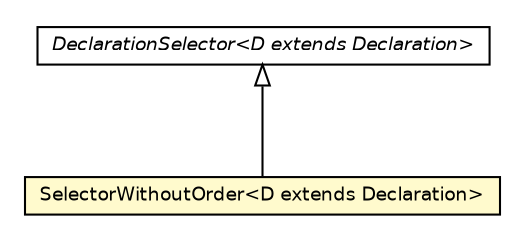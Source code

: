 #!/usr/local/bin/dot
#
# Class diagram 
# Generated by UMLGraph version 5.2 (http://www.umlgraph.org/)
#

digraph G {
	edge [fontname="Helvetica",fontsize=10,labelfontname="Helvetica",labelfontsize=10];
	node [fontname="Helvetica",fontsize=10,shape=plaintext];
	nodesep=0.25;
	ranksep=0.5;
	// chameleon.core.lookup.SelectorWithoutOrder<D extends chameleon.core.declaration.Declaration>
	c10562 [label=<<table title="chameleon.core.lookup.SelectorWithoutOrder" border="0" cellborder="1" cellspacing="0" cellpadding="2" port="p" bgcolor="lemonChiffon" href="./SelectorWithoutOrder.html">
		<tr><td><table border="0" cellspacing="0" cellpadding="1">
<tr><td align="center" balign="center"> SelectorWithoutOrder&lt;D extends Declaration&gt; </td></tr>
		</table></td></tr>
		</table>>, fontname="Helvetica", fontcolor="black", fontsize=9.0];
	// chameleon.core.lookup.DeclarationSelector<D extends chameleon.core.declaration.Declaration>
	c10571 [label=<<table title="chameleon.core.lookup.DeclarationSelector" border="0" cellborder="1" cellspacing="0" cellpadding="2" port="p" href="./DeclarationSelector.html">
		<tr><td><table border="0" cellspacing="0" cellpadding="1">
<tr><td align="center" balign="center"><font face="Helvetica-Oblique"> DeclarationSelector&lt;D extends Declaration&gt; </font></td></tr>
		</table></td></tr>
		</table>>, fontname="Helvetica", fontcolor="black", fontsize=9.0];
	//chameleon.core.lookup.SelectorWithoutOrder<D extends chameleon.core.declaration.Declaration> extends chameleon.core.lookup.DeclarationSelector<D>
	c10571:p -> c10562:p [dir=back,arrowtail=empty];
}

